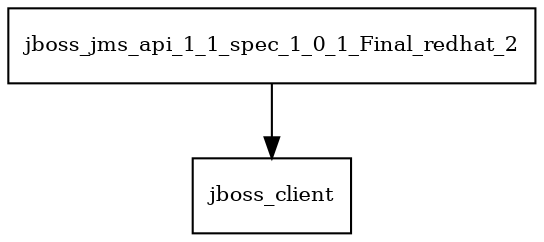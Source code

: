 digraph jboss_jms_api_1_1_spec_1_0_1_Final_redhat_2_dependencies {
  node [shape = box, fontsize=10.0];
  jboss_jms_api_1_1_spec_1_0_1_Final_redhat_2 -> jboss_client;
}
